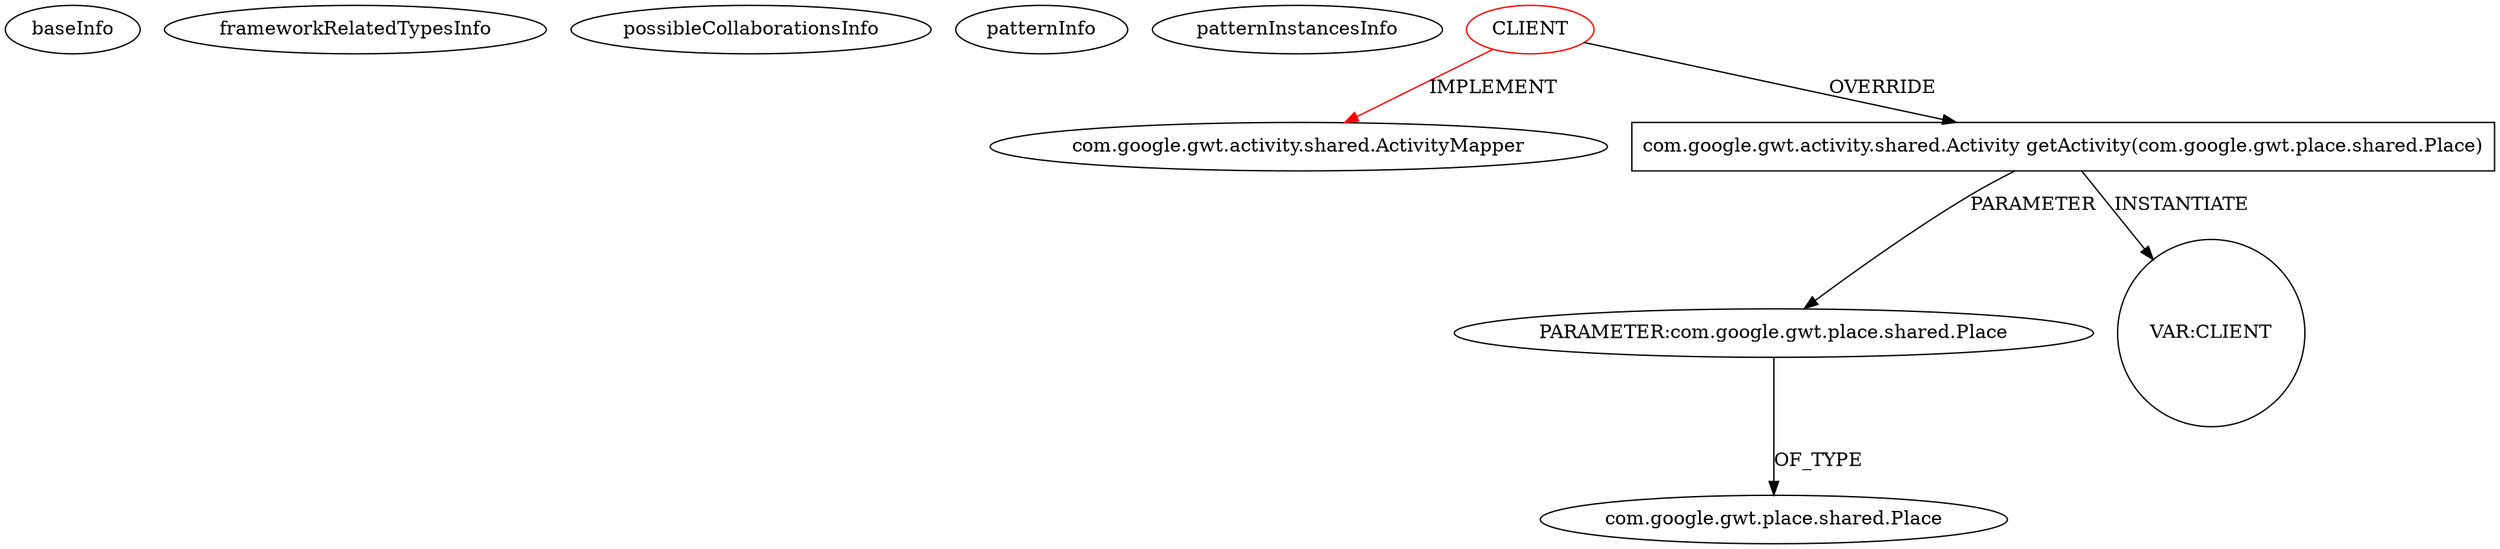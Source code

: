digraph {
baseInfo[graphId=984,category="pattern",isAnonymous=false,possibleRelation=false]
frameworkRelatedTypesInfo[0="com.google.gwt.activity.shared.ActivityMapper"]
possibleCollaborationsInfo[]
patternInfo[frequency=2.0,patternRootClient=0]
patternInstancesInfo[0="carlos-aguayo-html5gwthistory~/carlos-aguayo-html5gwthistory/html5gwthistory-master/src/com/dreamskiale/client/AppActivityMapper.java~AppActivityMapper~1021",1="mcasperson-Automation-Portal-UI~/mcasperson-Automation-Portal-UI/Automation-Portal-UI-master/src/com/redhat/automationportalui/client/AutomationPortalUIAppActivityMapper.java~AutomationPortalUIAppActivityMapper~3711"]
1[label="com.google.gwt.activity.shared.ActivityMapper",vertexType="FRAMEWORK_INTERFACE_TYPE",isFrameworkType=false]
0[label="CLIENT",vertexType="ROOT_CLIENT_CLASS_DECLARATION",isFrameworkType=false,color=red]
2[label="com.google.gwt.activity.shared.Activity getActivity(com.google.gwt.place.shared.Place)",vertexType="OVERRIDING_METHOD_DECLARATION",isFrameworkType=false,shape=box]
4[label="PARAMETER:com.google.gwt.place.shared.Place",vertexType="PARAMETER_DECLARATION",isFrameworkType=false]
5[label="com.google.gwt.place.shared.Place",vertexType="FRAMEWORK_CLASS_TYPE",isFrameworkType=false]
19[label="VAR:CLIENT",vertexType="VARIABLE_EXPRESION",isFrameworkType=false,shape=circle]
4->5[label="OF_TYPE"]
0->1[label="IMPLEMENT",color=red]
2->19[label="INSTANTIATE"]
2->4[label="PARAMETER"]
0->2[label="OVERRIDE"]
}
